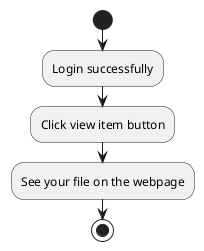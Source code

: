@startuml
start
:Login successfully;
:Click view item button;
:See your file on the webpage;
stop
@enduml
